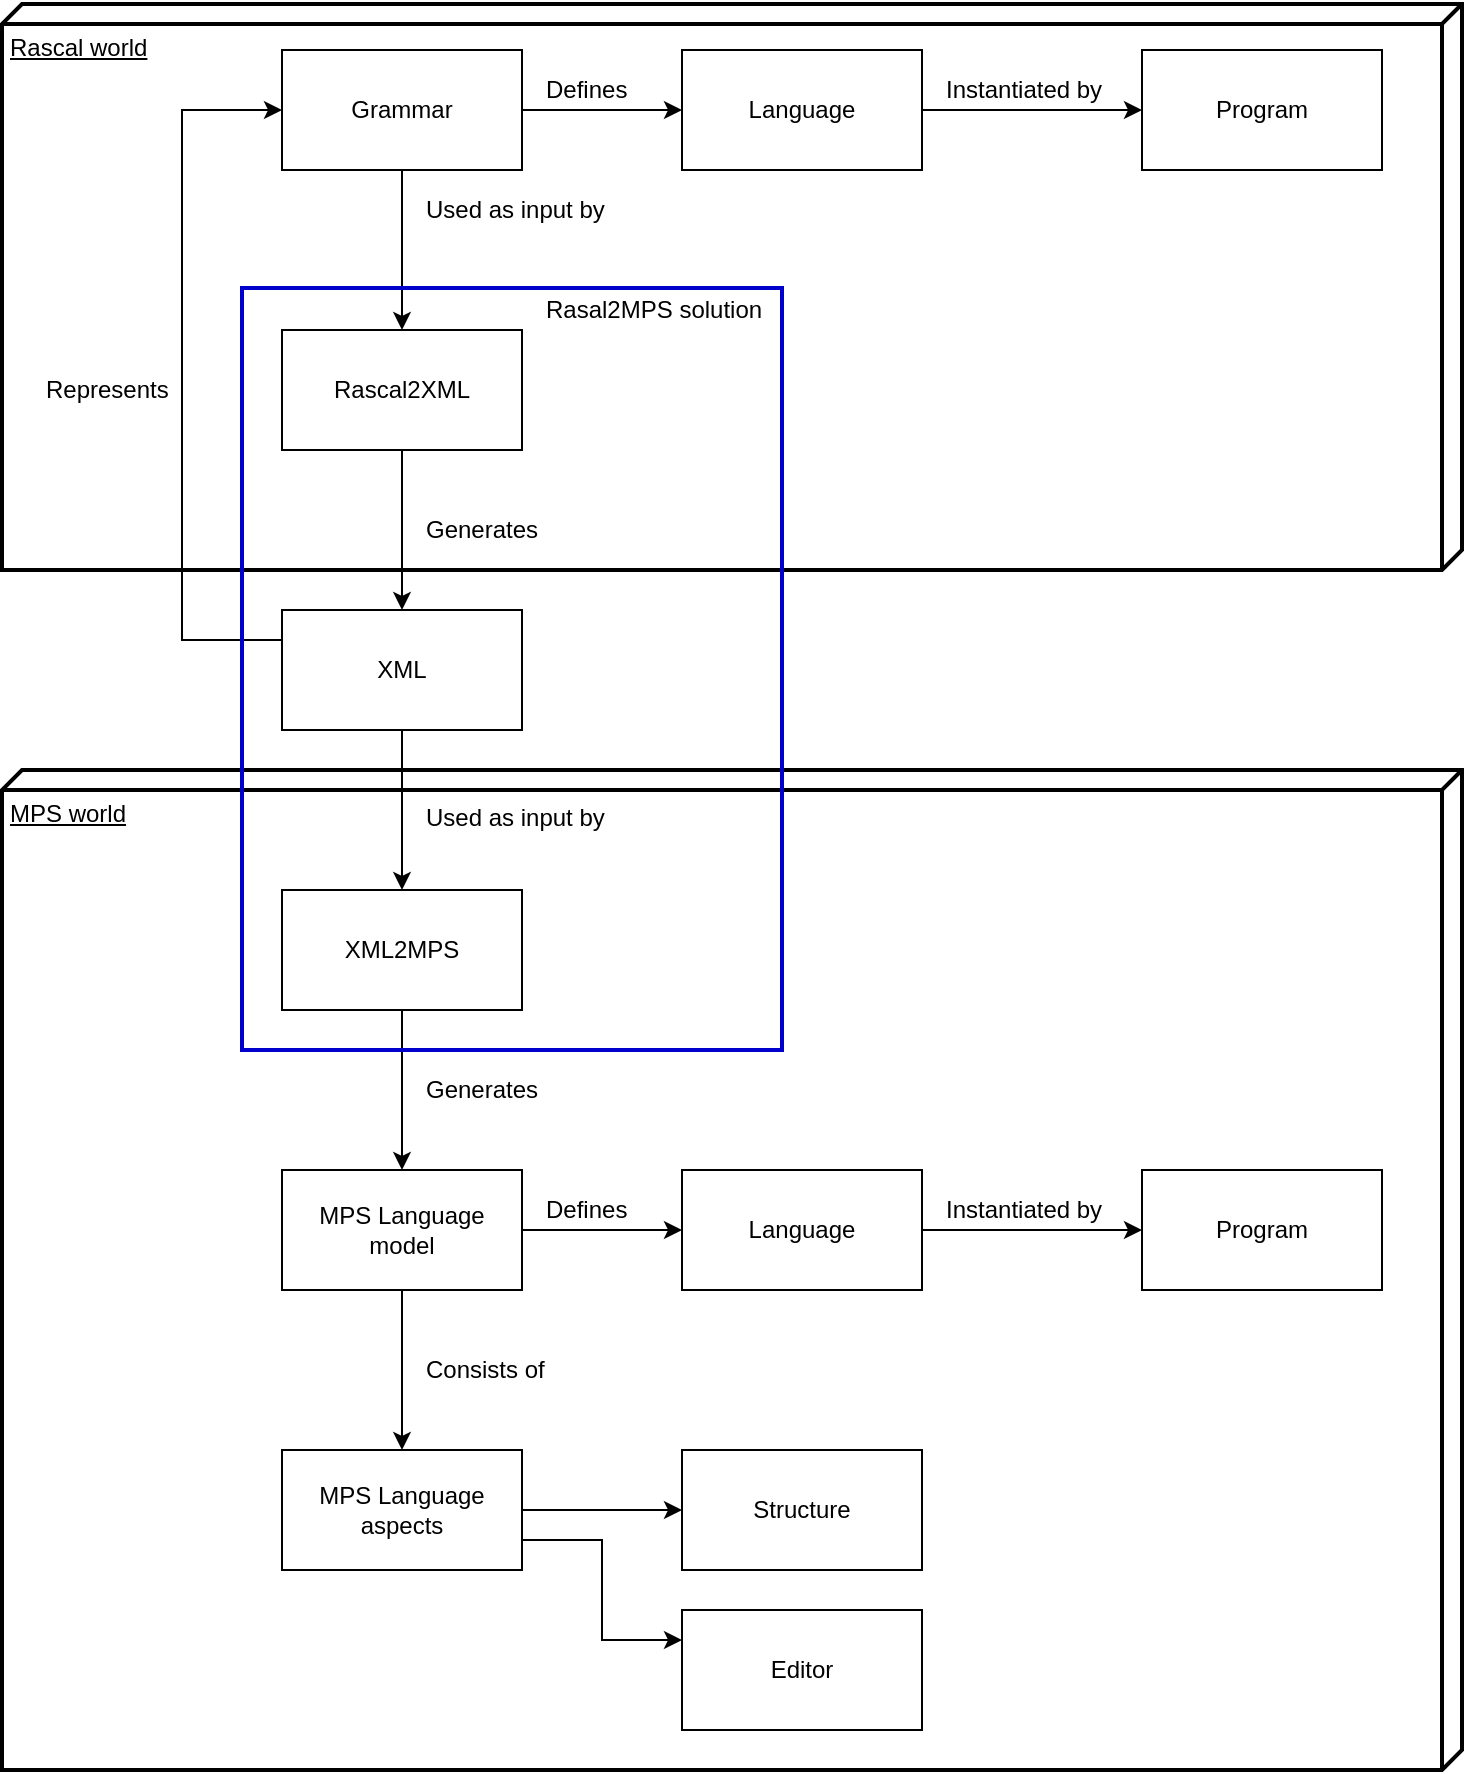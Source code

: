 <mxfile version="11.0.7" type="device"><diagram id="taijzoBaPAlEmWEk6xPY" name="Page-1"><mxGraphModel dx="1422" dy="835" grid="1" gridSize="10" guides="1" tooltips="1" connect="1" arrows="1" fold="1" page="1" pageScale="1" pageWidth="827" pageHeight="1169" math="0" shadow="0"><root><mxCell id="0"/><mxCell id="1" parent="0"/><mxCell id="T12KRRlq92jNDqATjluS-44" value="MPS world" style="verticalAlign=top;align=left;spacingTop=8;spacingLeft=2;spacingRight=12;shape=cube;size=10;direction=south;fontStyle=4;html=1;fillColor=none;strokeWidth=2;" vertex="1" parent="1"><mxGeometry x="40" y="610" width="730" height="500" as="geometry"/></mxCell><mxCell id="T12KRRlq92jNDqATjluS-46" value="Rascal world" style="verticalAlign=top;align=left;spacingTop=8;spacingLeft=2;spacingRight=12;shape=cube;size=10;direction=south;fontStyle=4;html=1;fillColor=none;strokeWidth=2;" vertex="1" parent="1"><mxGeometry x="40" y="227" width="730" height="283" as="geometry"/></mxCell><mxCell id="T12KRRlq92jNDqATjluS-8" value="" style="edgeStyle=orthogonalEdgeStyle;rounded=0;orthogonalLoop=1;jettySize=auto;html=1;" edge="1" parent="1" source="T12KRRlq92jNDqATjluS-6" target="T12KRRlq92jNDqATjluS-7"><mxGeometry relative="1" as="geometry"/></mxCell><mxCell id="T12KRRlq92jNDqATjluS-10" value="" style="edgeStyle=orthogonalEdgeStyle;rounded=0;orthogonalLoop=1;jettySize=auto;html=1;" edge="1" parent="1" source="T12KRRlq92jNDqATjluS-6" target="T12KRRlq92jNDqATjluS-9"><mxGeometry relative="1" as="geometry"/></mxCell><mxCell id="T12KRRlq92jNDqATjluS-6" value="Grammar" style="rounded=0;whiteSpace=wrap;html=1;" vertex="1" parent="1"><mxGeometry x="180" y="250" width="120" height="60" as="geometry"/></mxCell><mxCell id="T12KRRlq92jNDqATjluS-12" value="" style="edgeStyle=orthogonalEdgeStyle;rounded=0;orthogonalLoop=1;jettySize=auto;html=1;" edge="1" parent="1" source="T12KRRlq92jNDqATjluS-9" target="T12KRRlq92jNDqATjluS-11"><mxGeometry relative="1" as="geometry"/></mxCell><mxCell id="T12KRRlq92jNDqATjluS-9" value="Rascal2XML" style="rounded=0;whiteSpace=wrap;html=1;" vertex="1" parent="1"><mxGeometry x="180" y="390" width="120" height="60" as="geometry"/></mxCell><mxCell id="T12KRRlq92jNDqATjluS-16" value="" style="edgeStyle=orthogonalEdgeStyle;rounded=0;orthogonalLoop=1;jettySize=auto;html=1;" edge="1" parent="1" source="T12KRRlq92jNDqATjluS-11" target="T12KRRlq92jNDqATjluS-15"><mxGeometry relative="1" as="geometry"/></mxCell><mxCell id="T12KRRlq92jNDqATjluS-30" style="edgeStyle=orthogonalEdgeStyle;rounded=0;orthogonalLoop=1;jettySize=auto;html=1;exitX=0;exitY=0.25;exitDx=0;exitDy=0;entryX=0;entryY=0.5;entryDx=0;entryDy=0;" edge="1" parent="1" source="T12KRRlq92jNDqATjluS-11" target="T12KRRlq92jNDqATjluS-6"><mxGeometry relative="1" as="geometry"><Array as="points"><mxPoint x="130" y="545"/><mxPoint x="130" y="280"/></Array></mxGeometry></mxCell><mxCell id="T12KRRlq92jNDqATjluS-11" value="XML" style="rounded=0;whiteSpace=wrap;html=1;" vertex="1" parent="1"><mxGeometry x="180" y="530" width="120" height="60" as="geometry"/></mxCell><mxCell id="T12KRRlq92jNDqATjluS-18" value="" style="edgeStyle=orthogonalEdgeStyle;rounded=0;orthogonalLoop=1;jettySize=auto;html=1;" edge="1" parent="1" source="T12KRRlq92jNDqATjluS-15" target="T12KRRlq92jNDqATjluS-17"><mxGeometry relative="1" as="geometry"/></mxCell><mxCell id="T12KRRlq92jNDqATjluS-15" value="XML2MPS" style="rounded=0;whiteSpace=wrap;html=1;" vertex="1" parent="1"><mxGeometry x="180" y="670" width="120" height="60" as="geometry"/></mxCell><mxCell id="T12KRRlq92jNDqATjluS-20" value="" style="edgeStyle=orthogonalEdgeStyle;rounded=0;orthogonalLoop=1;jettySize=auto;html=1;" edge="1" parent="1" source="T12KRRlq92jNDqATjluS-17" target="T12KRRlq92jNDqATjluS-19"><mxGeometry relative="1" as="geometry"/></mxCell><mxCell id="T12KRRlq92jNDqATjluS-24" value="" style="edgeStyle=orthogonalEdgeStyle;rounded=0;orthogonalLoop=1;jettySize=auto;html=1;" edge="1" parent="1" source="T12KRRlq92jNDqATjluS-17" target="T12KRRlq92jNDqATjluS-23"><mxGeometry relative="1" as="geometry"/></mxCell><mxCell id="T12KRRlq92jNDqATjluS-17" value="MPS Language model" style="rounded=0;whiteSpace=wrap;html=1;" vertex="1" parent="1"><mxGeometry x="180" y="810" width="120" height="60" as="geometry"/></mxCell><mxCell id="T12KRRlq92jNDqATjluS-26" value="" style="edgeStyle=orthogonalEdgeStyle;rounded=0;orthogonalLoop=1;jettySize=auto;html=1;" edge="1" parent="1" source="T12KRRlq92jNDqATjluS-23" target="T12KRRlq92jNDqATjluS-25"><mxGeometry relative="1" as="geometry"/></mxCell><mxCell id="T12KRRlq92jNDqATjluS-29" style="edgeStyle=orthogonalEdgeStyle;rounded=0;orthogonalLoop=1;jettySize=auto;html=1;exitX=1;exitY=0.75;exitDx=0;exitDy=0;entryX=0;entryY=0.25;entryDx=0;entryDy=0;" edge="1" parent="1" source="T12KRRlq92jNDqATjluS-23" target="T12KRRlq92jNDqATjluS-27"><mxGeometry relative="1" as="geometry"/></mxCell><mxCell id="T12KRRlq92jNDqATjluS-23" value="MPS Language aspects" style="rounded=0;whiteSpace=wrap;html=1;" vertex="1" parent="1"><mxGeometry x="180" y="950" width="120" height="60" as="geometry"/></mxCell><mxCell id="T12KRRlq92jNDqATjluS-25" value="Structure" style="rounded=0;whiteSpace=wrap;html=1;" vertex="1" parent="1"><mxGeometry x="380" y="950" width="120" height="60" as="geometry"/></mxCell><mxCell id="T12KRRlq92jNDqATjluS-22" value="" style="edgeStyle=orthogonalEdgeStyle;rounded=0;orthogonalLoop=1;jettySize=auto;html=1;" edge="1" parent="1" source="T12KRRlq92jNDqATjluS-19" target="T12KRRlq92jNDqATjluS-21"><mxGeometry relative="1" as="geometry"/></mxCell><mxCell id="T12KRRlq92jNDqATjluS-19" value="Language" style="rounded=0;whiteSpace=wrap;html=1;" vertex="1" parent="1"><mxGeometry x="380" y="810" width="120" height="60" as="geometry"/></mxCell><mxCell id="T12KRRlq92jNDqATjluS-21" value="Program" style="rounded=0;whiteSpace=wrap;html=1;" vertex="1" parent="1"><mxGeometry x="610" y="810" width="120" height="60" as="geometry"/></mxCell><mxCell id="T12KRRlq92jNDqATjluS-14" value="" style="edgeStyle=orthogonalEdgeStyle;rounded=0;orthogonalLoop=1;jettySize=auto;html=1;" edge="1" parent="1" source="T12KRRlq92jNDqATjluS-7" target="T12KRRlq92jNDqATjluS-13"><mxGeometry relative="1" as="geometry"/></mxCell><mxCell id="T12KRRlq92jNDqATjluS-7" value="Language" style="rounded=0;whiteSpace=wrap;html=1;" vertex="1" parent="1"><mxGeometry x="380" y="250" width="120" height="60" as="geometry"/></mxCell><mxCell id="T12KRRlq92jNDqATjluS-13" value="Program" style="rounded=0;whiteSpace=wrap;html=1;" vertex="1" parent="1"><mxGeometry x="610" y="250" width="120" height="60" as="geometry"/></mxCell><mxCell id="T12KRRlq92jNDqATjluS-27" value="Editor" style="rounded=0;whiteSpace=wrap;html=1;" vertex="1" parent="1"><mxGeometry x="380" y="1030" width="120" height="60" as="geometry"/></mxCell><mxCell id="T12KRRlq92jNDqATjluS-31" value="Represents" style="text;html=1;resizable=0;points=[];autosize=1;align=left;verticalAlign=top;spacingTop=-4;" vertex="1" parent="1"><mxGeometry x="60" y="410" width="80" height="20" as="geometry"/></mxCell><mxCell id="T12KRRlq92jNDqATjluS-32" value="Used as input by" style="text;html=1;resizable=0;points=[];autosize=1;align=left;verticalAlign=top;spacingTop=-4;" vertex="1" parent="1"><mxGeometry x="250" y="320" width="100" height="20" as="geometry"/></mxCell><mxCell id="T12KRRlq92jNDqATjluS-33" value="Generates" style="text;html=1;resizable=0;points=[];autosize=1;align=left;verticalAlign=top;spacingTop=-4;" vertex="1" parent="1"><mxGeometry x="250" y="480" width="70" height="20" as="geometry"/></mxCell><mxCell id="T12KRRlq92jNDqATjluS-36" value="Used as input by" style="text;html=1;resizable=0;points=[];autosize=1;align=left;verticalAlign=top;spacingTop=-4;" vertex="1" parent="1"><mxGeometry x="250" y="624" width="100" height="20" as="geometry"/></mxCell><mxCell id="T12KRRlq92jNDqATjluS-37" value="Generates" style="text;html=1;resizable=0;points=[];autosize=1;align=left;verticalAlign=top;spacingTop=-4;" vertex="1" parent="1"><mxGeometry x="250" y="760" width="70" height="20" as="geometry"/></mxCell><mxCell id="T12KRRlq92jNDqATjluS-39" value="Consists of" style="text;html=1;resizable=0;points=[];autosize=1;align=left;verticalAlign=top;spacingTop=-4;" vertex="1" parent="1"><mxGeometry x="250" y="900" width="70" height="20" as="geometry"/></mxCell><mxCell id="T12KRRlq92jNDqATjluS-40" value="Defines" style="text;html=1;resizable=0;points=[];autosize=1;align=left;verticalAlign=top;spacingTop=-4;" vertex="1" parent="1"><mxGeometry x="310" y="260" width="60" height="20" as="geometry"/></mxCell><mxCell id="T12KRRlq92jNDqATjluS-41" value="Instantiated by" style="text;html=1;resizable=0;points=[];autosize=1;align=left;verticalAlign=top;spacingTop=-4;" vertex="1" parent="1"><mxGeometry x="510" y="260" width="90" height="20" as="geometry"/></mxCell><mxCell id="T12KRRlq92jNDqATjluS-42" value="Defines" style="text;html=1;resizable=0;points=[];autosize=1;align=left;verticalAlign=top;spacingTop=-4;" vertex="1" parent="1"><mxGeometry x="310" y="820" width="60" height="20" as="geometry"/></mxCell><mxCell id="T12KRRlq92jNDqATjluS-43" value="Instantiated by" style="text;html=1;resizable=0;points=[];autosize=1;align=left;verticalAlign=top;spacingTop=-4;" vertex="1" parent="1"><mxGeometry x="510" y="820" width="90" height="20" as="geometry"/></mxCell><mxCell id="T12KRRlq92jNDqATjluS-48" value="" style="rounded=0;whiteSpace=wrap;html=1;strokeWidth=2;fillColor=none;strokeColor=#0000CC;" vertex="1" parent="1"><mxGeometry x="160" y="369" width="270" height="381" as="geometry"/></mxCell><mxCell id="T12KRRlq92jNDqATjluS-49" value="Rasal2MPS solution" style="text;html=1;resizable=0;points=[];autosize=1;align=left;verticalAlign=top;spacingTop=-4;" vertex="1" parent="1"><mxGeometry x="310" y="370" width="120" height="20" as="geometry"/></mxCell></root></mxGraphModel></diagram></mxfile>